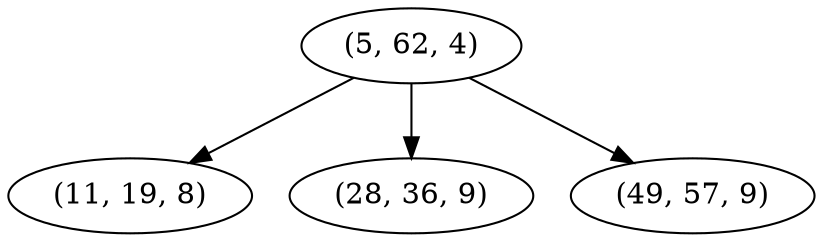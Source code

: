 digraph tree {
    "(5, 62, 4)";
    "(11, 19, 8)";
    "(28, 36, 9)";
    "(49, 57, 9)";
    "(5, 62, 4)" -> "(11, 19, 8)";
    "(5, 62, 4)" -> "(28, 36, 9)";
    "(5, 62, 4)" -> "(49, 57, 9)";
}
